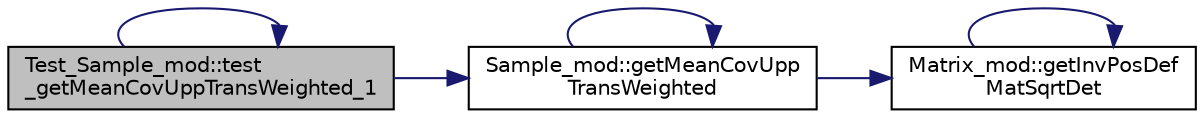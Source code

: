 digraph "Test_Sample_mod::test_getMeanCovUppTransWeighted_1"
{
 // LATEX_PDF_SIZE
  edge [fontname="Helvetica",fontsize="10",labelfontname="Helvetica",labelfontsize="10"];
  node [fontname="Helvetica",fontsize="10",shape=record];
  rankdir="LR";
  Node1 [label="Test_Sample_mod::test\l_getMeanCovUppTransWeighted_1",height=0.2,width=0.4,color="black", fillcolor="grey75", style="filled", fontcolor="black",tooltip=" "];
  Node1 -> Node2 [color="midnightblue",fontsize="10",style="solid"];
  Node2 [label="Sample_mod::getMeanCovUpp\lTransWeighted",height=0.2,width=0.4,color="black", fillcolor="white", style="filled",URL="$namespaceSample__mod.html#a69fe9bd0741ff89ecef392e6c4df1308",tooltip="Return the mean and the upper triangle of the covariance matrix of the input weighted sample."];
  Node2 -> Node3 [color="midnightblue",fontsize="10",style="solid"];
  Node3 [label="Matrix_mod::getInvPosDef\lMatSqrtDet",height=0.2,width=0.4,color="black", fillcolor="white", style="filled",URL="$namespaceMatrix__mod.html#aa08a21e9b35cd8a96d4442b300d3d993",tooltip="Return the inverse matrix of a symmetric-positive-definite input matrix, which is given in the upper ..."];
  Node3 -> Node3 [color="midnightblue",fontsize="10",style="solid"];
  Node2 -> Node2 [color="midnightblue",fontsize="10",style="solid"];
  Node1 -> Node1 [color="midnightblue",fontsize="10",style="solid"];
}
